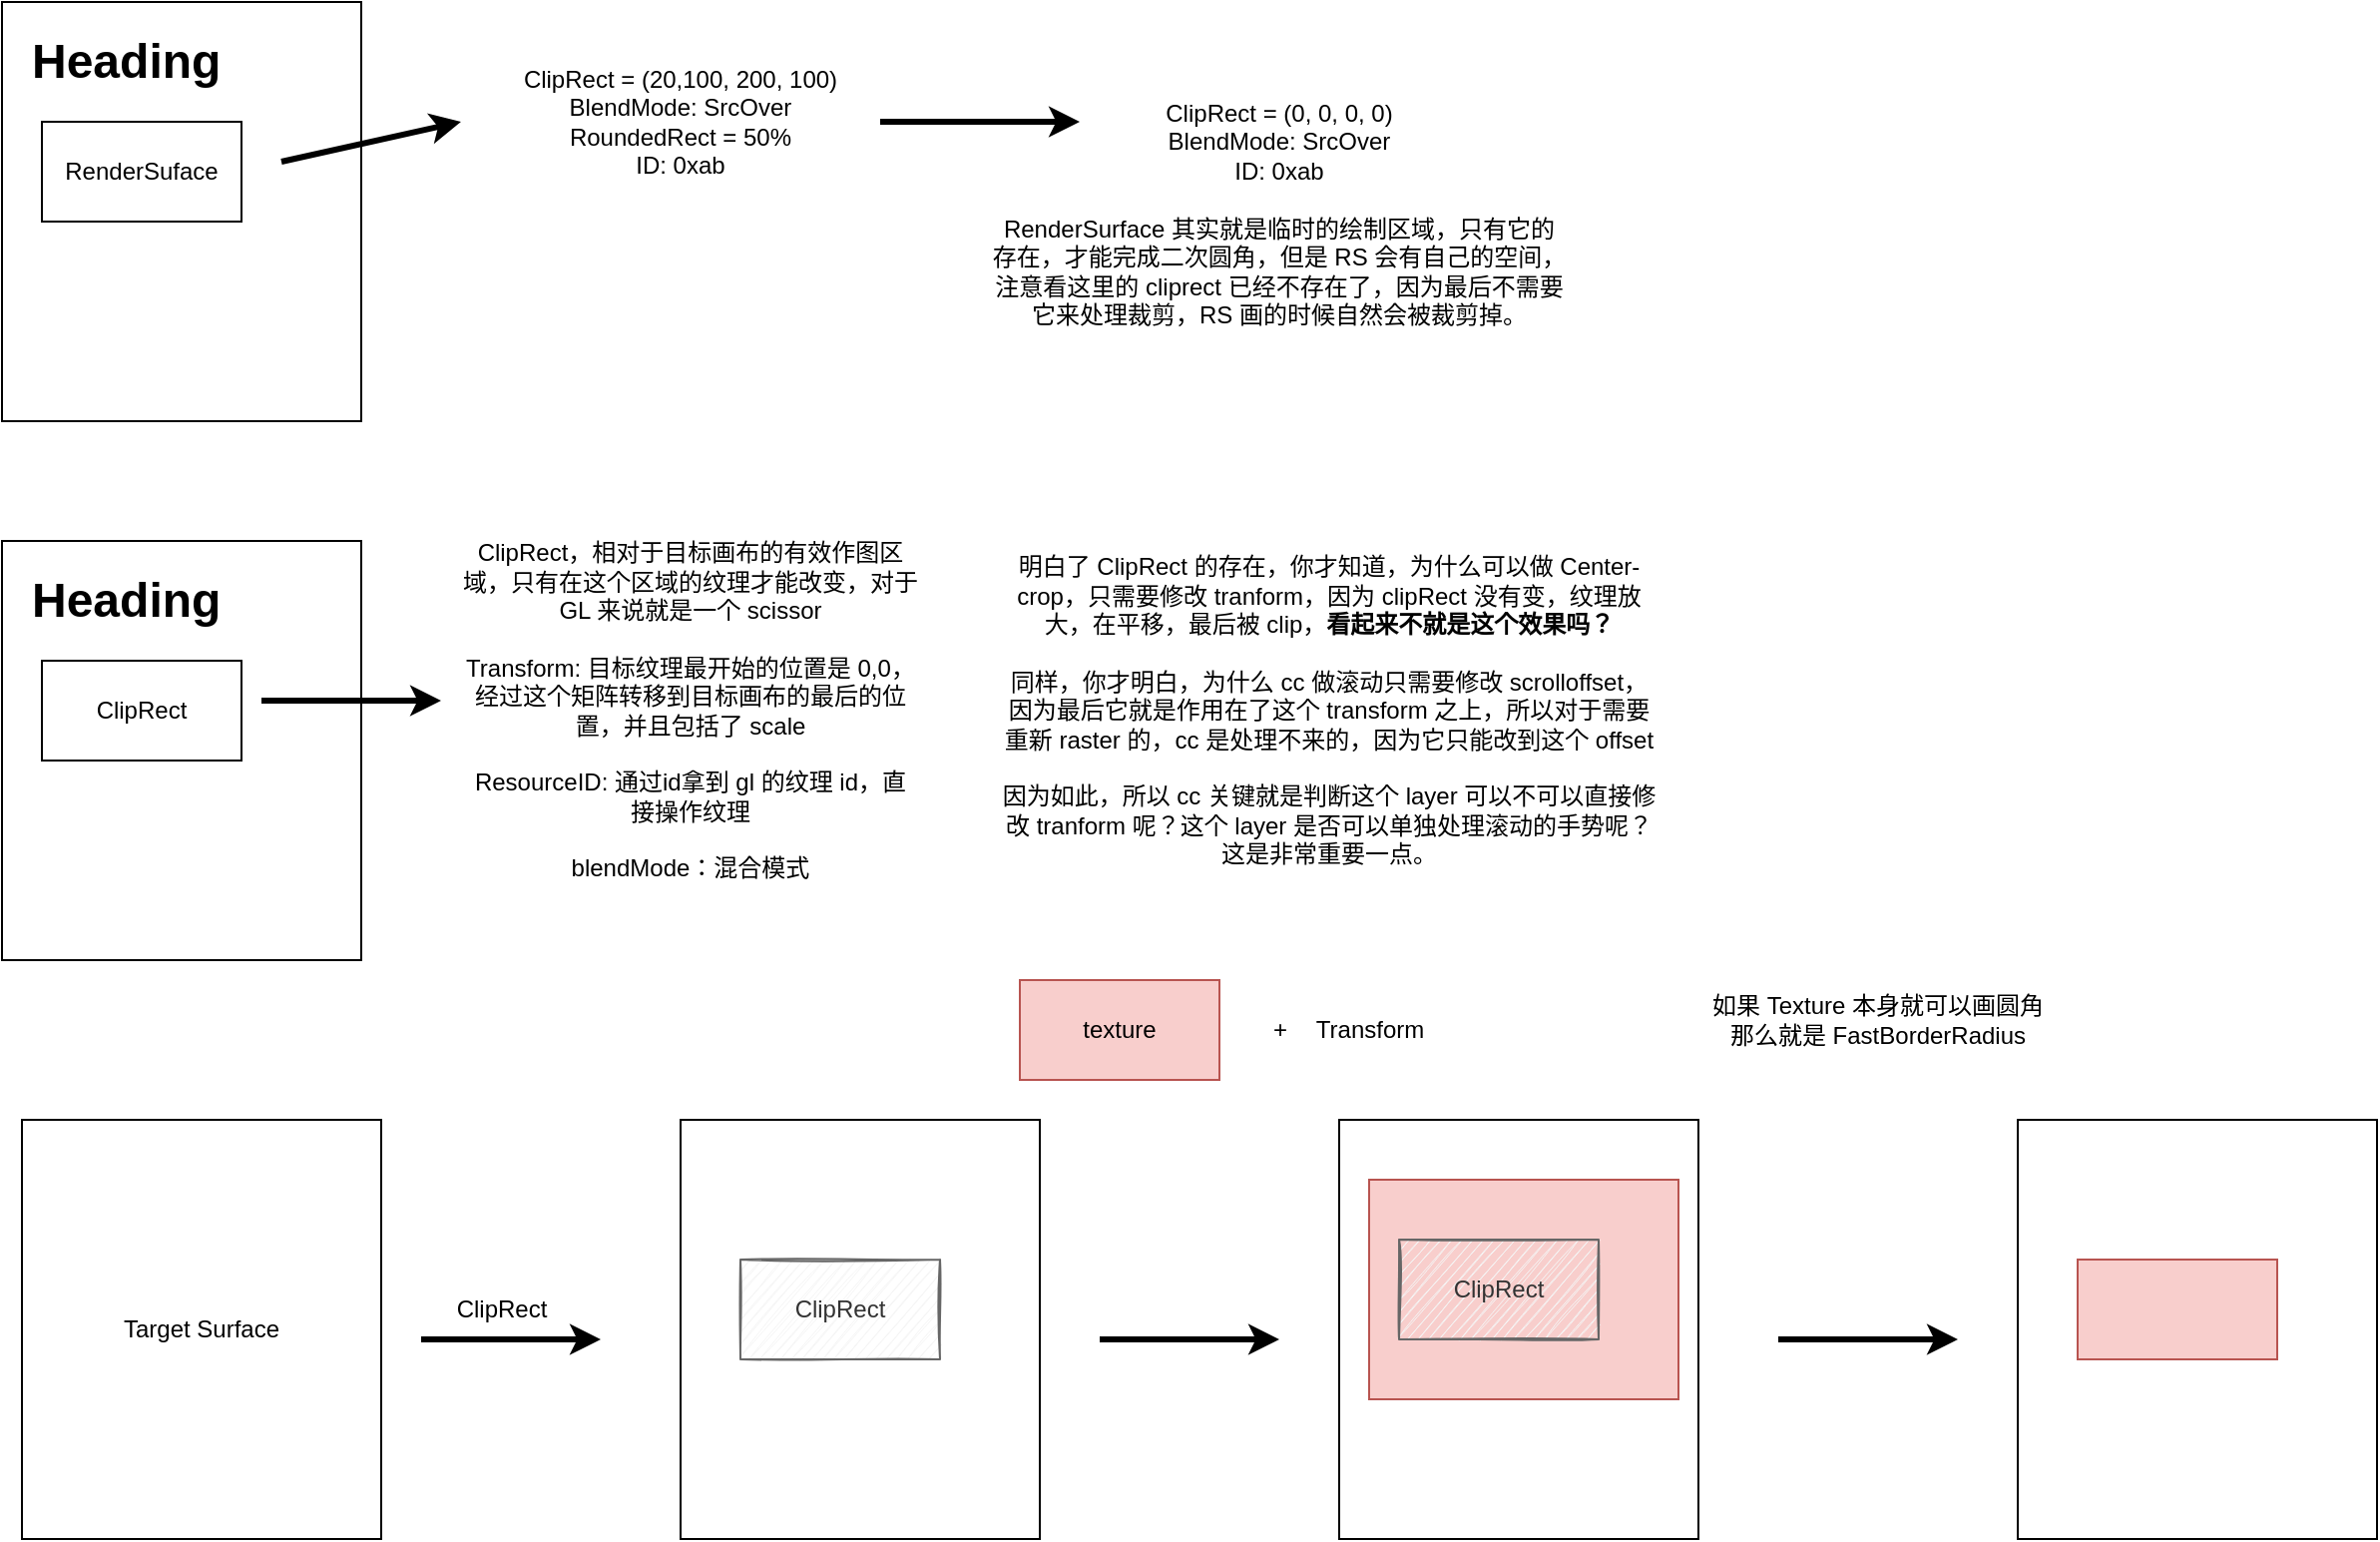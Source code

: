 <mxfile version="17.1.3" type="github">
  <diagram id="C9Syprw9jZbZXscB6EK8" name="cc draw process">
    <mxGraphModel dx="865" dy="483" grid="1" gridSize="10" guides="1" tooltips="1" connect="1" arrows="1" fold="1" page="1" pageScale="1" pageWidth="850" pageHeight="1100" math="0" shadow="0">
      <root>
        <mxCell id="0" />
        <mxCell id="1" parent="0" />
        <mxCell id="K8FTsf_NJZ-UPcorzu2G-1" value="" style="rounded=0;whiteSpace=wrap;html=1;" vertex="1" parent="1">
          <mxGeometry x="40" y="50" width="180" height="210" as="geometry" />
        </mxCell>
        <mxCell id="K8FTsf_NJZ-UPcorzu2G-2" value="&lt;h1&gt;Heading&lt;/h1&gt;&lt;p&gt;Lorem ipsum dolor sit amet, consectetur adipisicing elit, sed do eiusmod tempor incididunt ut labore et dolore magna aliqua.&lt;/p&gt;" style="text;html=1;strokeColor=none;fillColor=none;spacing=5;spacingTop=-20;whiteSpace=wrap;overflow=hidden;rounded=0;" vertex="1" parent="1">
          <mxGeometry x="50" y="60" width="120" height="40" as="geometry" />
        </mxCell>
        <mxCell id="K8FTsf_NJZ-UPcorzu2G-3" value="RenderSuface" style="rounded=0;whiteSpace=wrap;html=1;" vertex="1" parent="1">
          <mxGeometry x="60" y="110" width="100" height="50" as="geometry" />
        </mxCell>
        <mxCell id="K8FTsf_NJZ-UPcorzu2G-4" value="" style="endArrow=classic;html=1;rounded=0;strokeWidth=3;" edge="1" parent="1">
          <mxGeometry width="50" height="50" relative="1" as="geometry">
            <mxPoint x="180" y="130" as="sourcePoint" />
            <mxPoint x="270" y="110" as="targetPoint" />
          </mxGeometry>
        </mxCell>
        <mxCell id="K8FTsf_NJZ-UPcorzu2G-5" value="ClipRect = (20,100, 200, 100)&lt;br&gt;BlendMode: SrcOver&lt;br&gt;RoundedRect = 50%&lt;br&gt;ID: 0xab" style="text;html=1;strokeColor=none;fillColor=none;align=center;verticalAlign=middle;whiteSpace=wrap;rounded=0;" vertex="1" parent="1">
          <mxGeometry x="280" y="70" width="200" height="80" as="geometry" />
        </mxCell>
        <mxCell id="K8FTsf_NJZ-UPcorzu2G-6" value="" style="rounded=0;whiteSpace=wrap;html=1;" vertex="1" parent="1">
          <mxGeometry x="40" y="320" width="180" height="210" as="geometry" />
        </mxCell>
        <mxCell id="K8FTsf_NJZ-UPcorzu2G-7" value="&lt;h1&gt;Heading&lt;/h1&gt;&lt;p&gt;Lorem ipsum dolor sit amet, consectetur adipisicing elit, sed do eiusmod tempor incididunt ut labore et dolore magna aliqua.&lt;/p&gt;" style="text;html=1;strokeColor=none;fillColor=none;spacing=5;spacingTop=-20;whiteSpace=wrap;overflow=hidden;rounded=0;" vertex="1" parent="1">
          <mxGeometry x="50" y="330" width="120" height="40" as="geometry" />
        </mxCell>
        <mxCell id="K8FTsf_NJZ-UPcorzu2G-9" value="" style="endArrow=classic;html=1;rounded=0;strokeWidth=3;" edge="1" parent="1">
          <mxGeometry width="50" height="50" relative="1" as="geometry">
            <mxPoint x="480" y="110" as="sourcePoint" />
            <mxPoint x="580" y="110" as="targetPoint" />
          </mxGeometry>
        </mxCell>
        <mxCell id="K8FTsf_NJZ-UPcorzu2G-10" value="" style="endArrow=classic;html=1;rounded=0;strokeWidth=3;" edge="1" parent="1">
          <mxGeometry width="50" height="50" relative="1" as="geometry">
            <mxPoint x="170" y="400" as="sourcePoint" />
            <mxPoint x="260" y="400" as="targetPoint" />
          </mxGeometry>
        </mxCell>
        <mxCell id="K8FTsf_NJZ-UPcorzu2G-11" value="ClipRect" style="rounded=0;whiteSpace=wrap;html=1;" vertex="1" parent="1">
          <mxGeometry x="60" y="380" width="100" height="50" as="geometry" />
        </mxCell>
        <mxCell id="K8FTsf_NJZ-UPcorzu2G-12" value="ClipRect，相对于目标画布的有效作图区域，只有在这个区域的纹理才能改变，对于 GL 来说就是一个 scissor&lt;br&gt;&lt;br&gt;Transform: 目标纹理最开始的位置是 0,0，经过这个矩阵转移到目标画布的最后的位置，并且包括了 scale&lt;br&gt;&lt;br&gt;ResourceID: 通过id拿到 gl 的纹理 id，直接操作纹理&lt;br&gt;&lt;br&gt;blendMode：混合模式" style="text;html=1;strokeColor=none;fillColor=none;align=center;verticalAlign=middle;whiteSpace=wrap;rounded=0;" vertex="1" parent="1">
          <mxGeometry x="270" y="310" width="230" height="190" as="geometry" />
        </mxCell>
        <mxCell id="K8FTsf_NJZ-UPcorzu2G-13" value="ClipRect = (0, 0, 0, 0)&lt;br&gt;BlendMode: SrcOver&lt;br&gt;ID: 0xab" style="text;html=1;strokeColor=none;fillColor=none;align=center;verticalAlign=middle;whiteSpace=wrap;rounded=0;" vertex="1" parent="1">
          <mxGeometry x="580" y="80" width="200" height="80" as="geometry" />
        </mxCell>
        <mxCell id="K8FTsf_NJZ-UPcorzu2G-14" value="明白了 ClipRect 的存在，你才知道，为什么可以做 Center-crop，只需要修改 tranform，因为 clipRect 没有变，纹理放大，在平移，最后被 clip，&lt;b&gt;看起来不就是这个效果吗？&lt;/b&gt;&lt;br&gt;&lt;br&gt;同样，你才明白，为什么 cc 做滚动只需要修改 scrolloffset，因为最后它就是作用在了这个 transform 之上，所以对于需要重新 raster 的，cc 是处理不来的，因为它只能改到这个 offset&lt;br&gt;&lt;br&gt;因为如此，所以 cc 关键就是判断这个 layer 可以不可以直接修改 tranform 呢？这个 layer 是否可以单独处理滚动的手势呢？这是非常重要一点。" style="text;html=1;strokeColor=none;fillColor=none;align=center;verticalAlign=middle;whiteSpace=wrap;rounded=0;" vertex="1" parent="1">
          <mxGeometry x="540" y="310" width="330" height="190" as="geometry" />
        </mxCell>
        <mxCell id="K8FTsf_NJZ-UPcorzu2G-15" value="RenderSurface 其实就是临时的绘制区域，只有它的存在，才能完成二次圆角，但是 RS 会有自己的空间，注意看这里的 cliprect 已经不存在了，因为最后不需要它来处理裁剪，RS 画的时候自然会被裁剪掉。" style="text;html=1;strokeColor=none;fillColor=none;align=center;verticalAlign=middle;whiteSpace=wrap;rounded=0;" vertex="1" parent="1">
          <mxGeometry x="535" y="170" width="290" height="30" as="geometry" />
        </mxCell>
        <mxCell id="K8FTsf_NJZ-UPcorzu2G-16" value="Target Surface" style="rounded=0;whiteSpace=wrap;html=1;" vertex="1" parent="1">
          <mxGeometry x="50" y="610" width="180" height="210" as="geometry" />
        </mxCell>
        <mxCell id="K8FTsf_NJZ-UPcorzu2G-17" value="texture" style="rounded=0;whiteSpace=wrap;html=1;fillColor=#f8cecc;strokeColor=#b85450;" vertex="1" parent="1">
          <mxGeometry x="550" y="540" width="100" height="50" as="geometry" />
        </mxCell>
        <mxCell id="K8FTsf_NJZ-UPcorzu2G-18" value="" style="endArrow=classic;html=1;rounded=0;strokeWidth=3;" edge="1" parent="1">
          <mxGeometry width="50" height="50" relative="1" as="geometry">
            <mxPoint x="250" y="720" as="sourcePoint" />
            <mxPoint x="340" y="720" as="targetPoint" />
          </mxGeometry>
        </mxCell>
        <mxCell id="K8FTsf_NJZ-UPcorzu2G-19" value="" style="rounded=0;whiteSpace=wrap;html=1;" vertex="1" parent="1">
          <mxGeometry x="380" y="610" width="180" height="210" as="geometry" />
        </mxCell>
        <mxCell id="K8FTsf_NJZ-UPcorzu2G-20" value="ClipRect" style="rounded=0;whiteSpace=wrap;html=1;sketch=1;fillColor=#f5f5f5;fontColor=#333333;strokeColor=#666666;" vertex="1" parent="1">
          <mxGeometry x="410" y="680" width="100" height="50" as="geometry" />
        </mxCell>
        <mxCell id="K8FTsf_NJZ-UPcorzu2G-22" value="" style="endArrow=classic;html=1;rounded=0;strokeWidth=3;" edge="1" parent="1">
          <mxGeometry width="50" height="50" relative="1" as="geometry">
            <mxPoint x="590" y="720" as="sourcePoint" />
            <mxPoint x="680" y="720" as="targetPoint" />
          </mxGeometry>
        </mxCell>
        <mxCell id="K8FTsf_NJZ-UPcorzu2G-23" value="+" style="text;html=1;align=center;verticalAlign=middle;resizable=0;points=[];autosize=1;strokeColor=none;fillColor=none;" vertex="1" parent="1">
          <mxGeometry x="670" y="555" width="20" height="20" as="geometry" />
        </mxCell>
        <mxCell id="K8FTsf_NJZ-UPcorzu2G-24" value="Transform" style="text;html=1;align=center;verticalAlign=middle;resizable=0;points=[];autosize=1;strokeColor=none;fillColor=none;" vertex="1" parent="1">
          <mxGeometry x="690" y="555" width="70" height="20" as="geometry" />
        </mxCell>
        <mxCell id="K8FTsf_NJZ-UPcorzu2G-25" value="" style="rounded=0;whiteSpace=wrap;html=1;" vertex="1" parent="1">
          <mxGeometry x="710" y="610" width="180" height="210" as="geometry" />
        </mxCell>
        <mxCell id="K8FTsf_NJZ-UPcorzu2G-26" value="ClipRect" style="rounded=0;whiteSpace=wrap;html=1;sketch=1;fillColor=#f5f5f5;fontColor=#333333;strokeColor=#666666;" vertex="1" parent="1">
          <mxGeometry x="740" y="680" width="100" height="50" as="geometry" />
        </mxCell>
        <mxCell id="K8FTsf_NJZ-UPcorzu2G-27" value="" style="rounded=0;whiteSpace=wrap;html=1;fillColor=#f8cecc;strokeColor=#b85450;" vertex="1" parent="1">
          <mxGeometry x="725" y="640" width="155" height="110" as="geometry" />
        </mxCell>
        <mxCell id="K8FTsf_NJZ-UPcorzu2G-28" value="ClipRect" style="rounded=0;whiteSpace=wrap;html=1;sketch=1;fillColor=#f5f5f5;fontColor=#333333;strokeColor=#666666;" vertex="1" parent="1">
          <mxGeometry x="740" y="670" width="100" height="50" as="geometry" />
        </mxCell>
        <mxCell id="K8FTsf_NJZ-UPcorzu2G-29" value="" style="endArrow=classic;html=1;rounded=0;strokeWidth=3;" edge="1" parent="1">
          <mxGeometry width="50" height="50" relative="1" as="geometry">
            <mxPoint x="930" y="720" as="sourcePoint" />
            <mxPoint x="1020" y="720" as="targetPoint" />
          </mxGeometry>
        </mxCell>
        <mxCell id="K8FTsf_NJZ-UPcorzu2G-30" value="" style="rounded=0;whiteSpace=wrap;html=1;" vertex="1" parent="1">
          <mxGeometry x="1050" y="610" width="180" height="210" as="geometry" />
        </mxCell>
        <mxCell id="K8FTsf_NJZ-UPcorzu2G-31" value="" style="rounded=0;whiteSpace=wrap;html=1;sketch=0;fillColor=#f8cecc;strokeColor=#b85450;" vertex="1" parent="1">
          <mxGeometry x="1080" y="680" width="100" height="50" as="geometry" />
        </mxCell>
        <mxCell id="K8FTsf_NJZ-UPcorzu2G-32" value="ClipRect" style="text;html=1;align=center;verticalAlign=middle;resizable=0;points=[];autosize=1;strokeColor=none;fillColor=none;" vertex="1" parent="1">
          <mxGeometry x="260" y="695" width="60" height="20" as="geometry" />
        </mxCell>
        <mxCell id="K8FTsf_NJZ-UPcorzu2G-33" value="如果 Texture 本身就可以画圆角&lt;br&gt;那么就是 FastBorderRadius" style="text;html=1;strokeColor=none;fillColor=none;align=center;verticalAlign=middle;whiteSpace=wrap;rounded=0;sketch=0;" vertex="1" parent="1">
          <mxGeometry x="870" y="545" width="220" height="30" as="geometry" />
        </mxCell>
      </root>
    </mxGraphModel>
  </diagram>
</mxfile>
